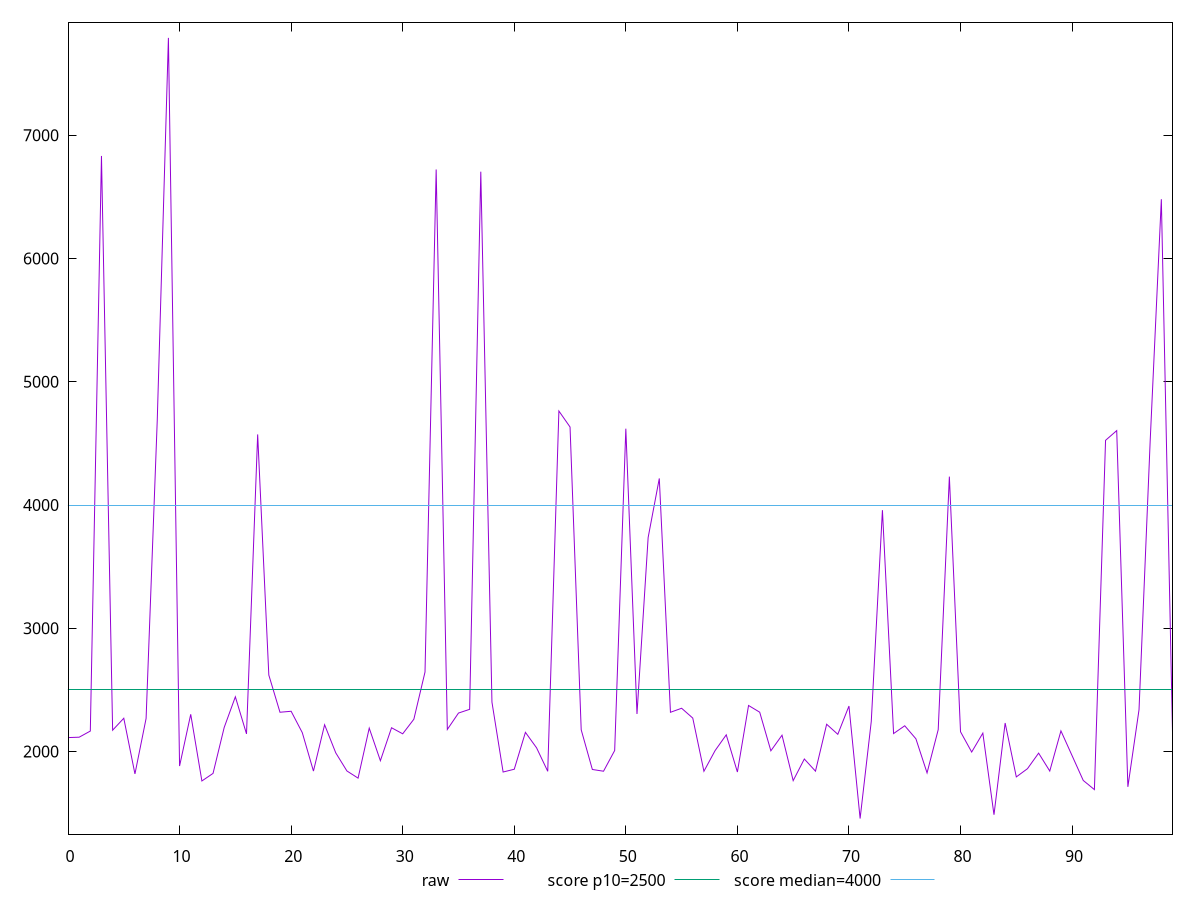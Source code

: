 reset

$raw <<EOF
0 2113.4395
1 2116.4854999999993
2 2166.239
3 6832.349
4 2173.208
5 2270.256
6 1818.4319999999998
7 2268.5654999999997
8 4687.822
9 7790.185999999999
10 1882.5369999999996
11 2302.294
12 1761.4044999999996
13 1822.7659999999998
14 2195.4719999999998
15 2444.2780000000002
16 2143.272
17 4573.065500000001
18 2620.7195
19 2318.9256000000005
20 2326.8309999999997
21 2153.464
22 1841.5439999999999
23 2217.5119999999997
24 1989.4199999999998
25 1842.516
26 1784.4040000000002
27 2189.944
28 1925.7024
29 2193.184
30 2143.952
31 2262.2349999999997
32 2645.3785
33 6722.4839999999995
34 2179.1784000000002
35 2312.3550000000005
36 2342.5760000000005
37 6705.028
38 2400.952
39 1833.9359999999997
40 1856.5254
41 2155.8160000000003
42 2030.1239999999998
43 1839.6840000000002
44 4762.875
45 4633.152
46 2176.4439999999995
47 1854.5970000000002
48 1840.462
49 2008.44
50 4619.393999999999
51 2304.8424
52 3736.556
53 4215.943
54 2318.6050000000005
55 2351.272
56 2271.544
57 1840.074
58 2007.64
59 2135.609
60 1834.022
61 2373.87
62 2319.328
63 2006.07
64 2132.558
65 1764.089
66 1939.626
67 1840.9860000000003
68 2221.52
69 2139.976
70 2369.217
71 1456.6919999999998
72 2244.7664000000004
73 3958.618
74 2146.0480000000002
75 2209.1120000000005
76 2103.687
77 1826.9759999999997
78 2177.5905000000002
79 4230.5019999999995
80 2160.704
81 1996.0860000000002
82 2149.456
83 1487.1211999999998
84 2231.492
85 1794.2640000000001
86 1860.9674999999997
87 1987.1629999999998
88 1841.8439999999998
89 2167.764
91 1765.536
92 1691.3505
93 4525.2080000000005
94 4604.012500000001
95 1713.692
96 2339.76
97 4520.165999999999
98 6481.421
99 2158.2983999999997
EOF

set key outside below
set xrange [0:99]
set yrange [1330.0221199999999:7916.855879999999]
set trange [1330.0221199999999:7916.855879999999]
set terminal svg size 640, 500 enhanced background rgb 'white'
set output "report/report_00029_2021-02-24T13-36-40.390Z/largest-contentful-paint/samples/card/raw/values.svg"

plot $raw title "raw" with line, \
     2500 title "score p10=2500", \
     4000 title "score median=4000"

reset
